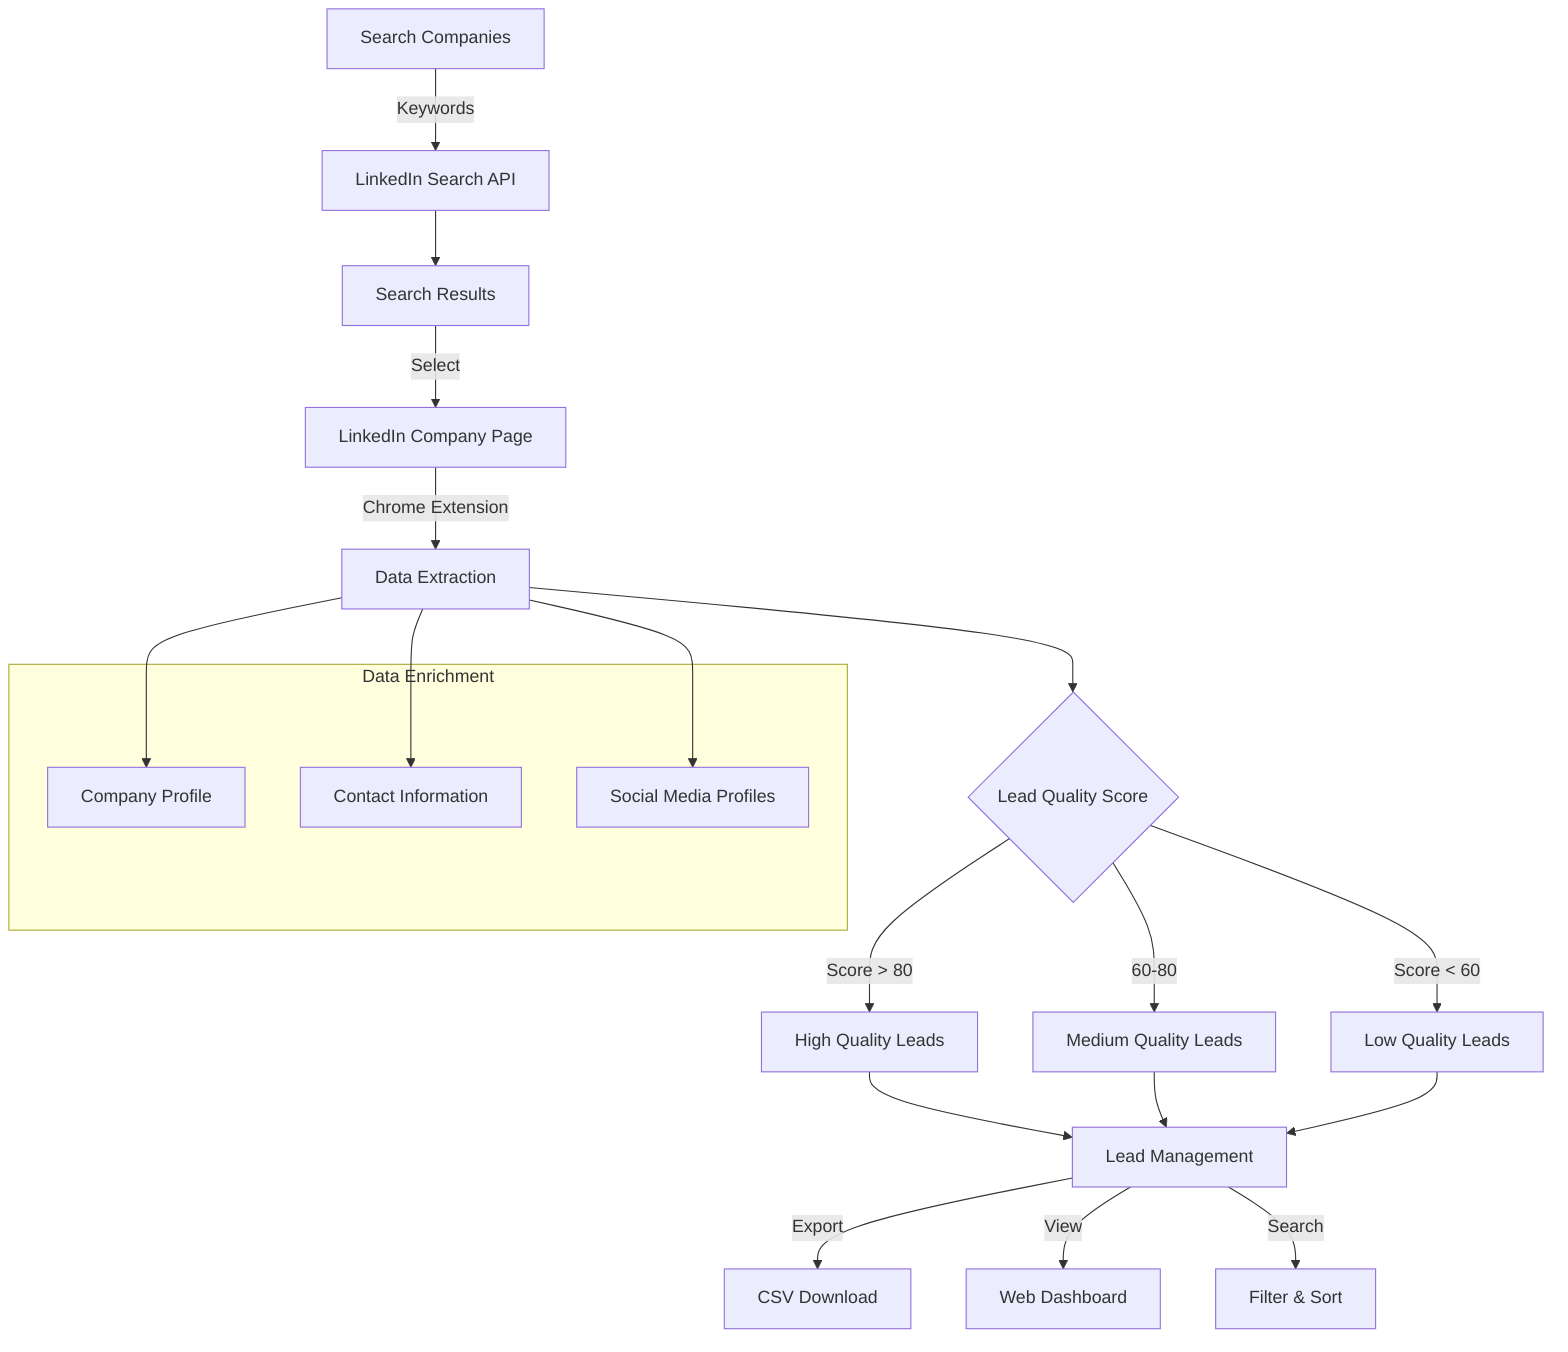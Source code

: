 flowchart TB
    A[LinkedIn Company Page] -->|Chrome Extension| B[Data Extraction]
    B --> C{Lead Quality Score}
    C -->|Score > 80| D[High Quality Leads]
    C -->|60-80| E[Medium Quality Leads]
    C -->|Score < 60| F[Low Quality Leads]
    
    D --> G[Lead Management]
    E --> G
    F --> G
    
    G -->|Export| H[CSV Download]
    G -->|View| I[Web Dashboard]
    G -->|Search| J[Filter & Sort]
    
    K[Search Companies] -->|Keywords| L[LinkedIn Search API]
    L --> M[Search Results]
    M -->|Select| A
    
    subgraph "Data Enrichment"
    N[Company Profile]
    O[Contact Information]
    P[Social Media Profiles]
    end
    
    B --> N
    B --> O
    B --> P